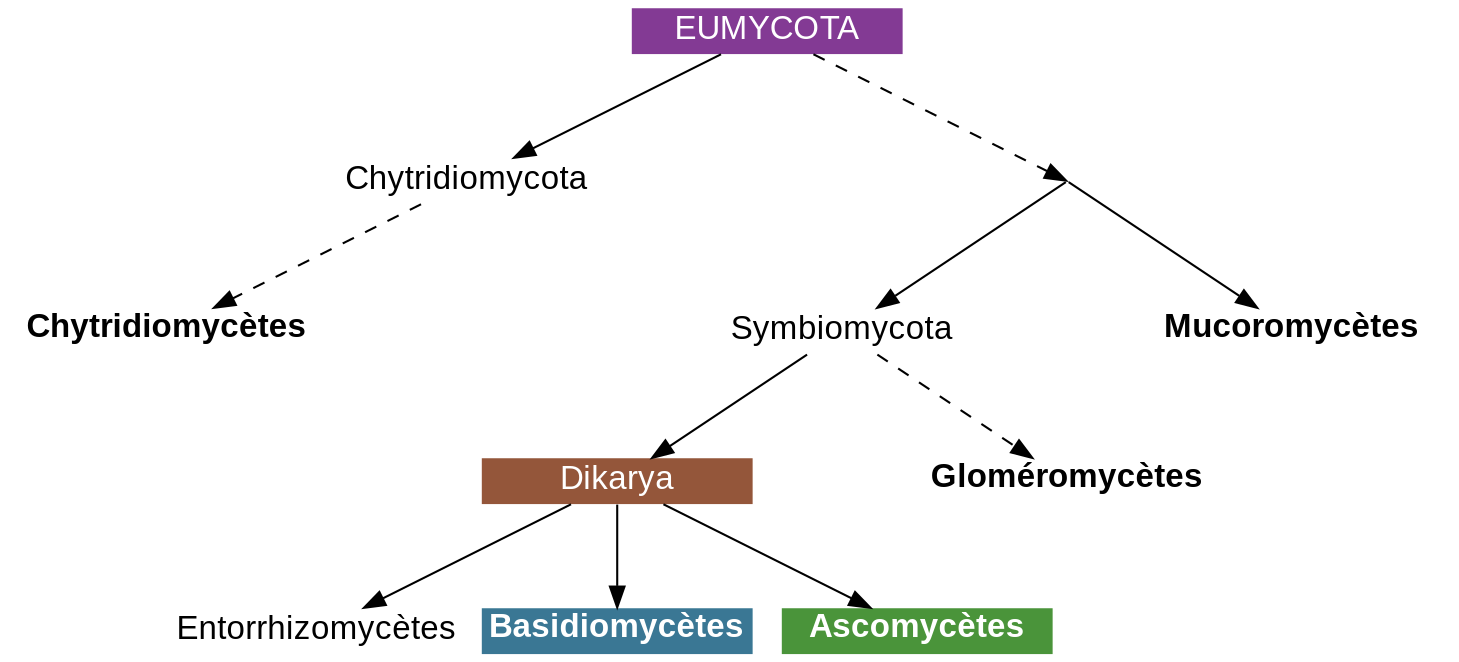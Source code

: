 digraph {
  graph [pad="0.212,0.055", bgcolor=transparent, layout="neato", splines="poluline", sep=1]
  node [fixedsize=true,
    shape=box,
    width=1.8,
    height=0.3,
    color="transparent",
    fontsize=16,
    fontname="Arial"]

  EUMYCOTA [style=filled, fillcolor="#833a94", fontcolor=white, pos="0,0!"]
  Chytridiomycota [pos="-2,-1!"]
  Chytridiomycètes [label=<<b>Chytridiomycètes</b>>, pos="-4,-2!"]
  invisible1 [label="", fixedsize="false", width=0, height=0, shape=none, pos="2,-1!"]
  Mucoromycètes [label=<<b>Mucoromycètes</b>>, pos="3.5,-2!"]
  Symbiomycota [pos="0.5,-2!"]
  Gloméromycètes [label=<<b>Gloméromycètes</b>>, pos="2,-3!"]
  Dikarya [style=filled, fillcolor="#94563a", fontcolor=white, pos="-1,-3!"]
  Entorrhizomycètes [pos="-3,-4!"]
  Basidiomycètes [label=<<b>Basidiomycètes</b>>, style=filled, fillcolor="#3a7794", fontcolor=white, pos="-1,-4!"]
  Ascomycètes [label=<<b>Ascomycètes</b>>, style=filled, fillcolor="#4a943a", fontcolor=white, pos="1,-4!"]

  EUMYCOTA -> Chytridiomycota
  EUMYCOTA -> invisible1 [style=dashed]
  Chytridiomycota -> Chytridiomycètes [style=dashed]
  invisible1 -> {Mucoromycètes, Symbiomycota}
  Symbiomycota -> Gloméromycètes [style=dashed]
  Symbiomycota -> Dikarya
  Dikarya -> {Entorrhizomycètes, Basidiomycètes, Ascomycètes}
}